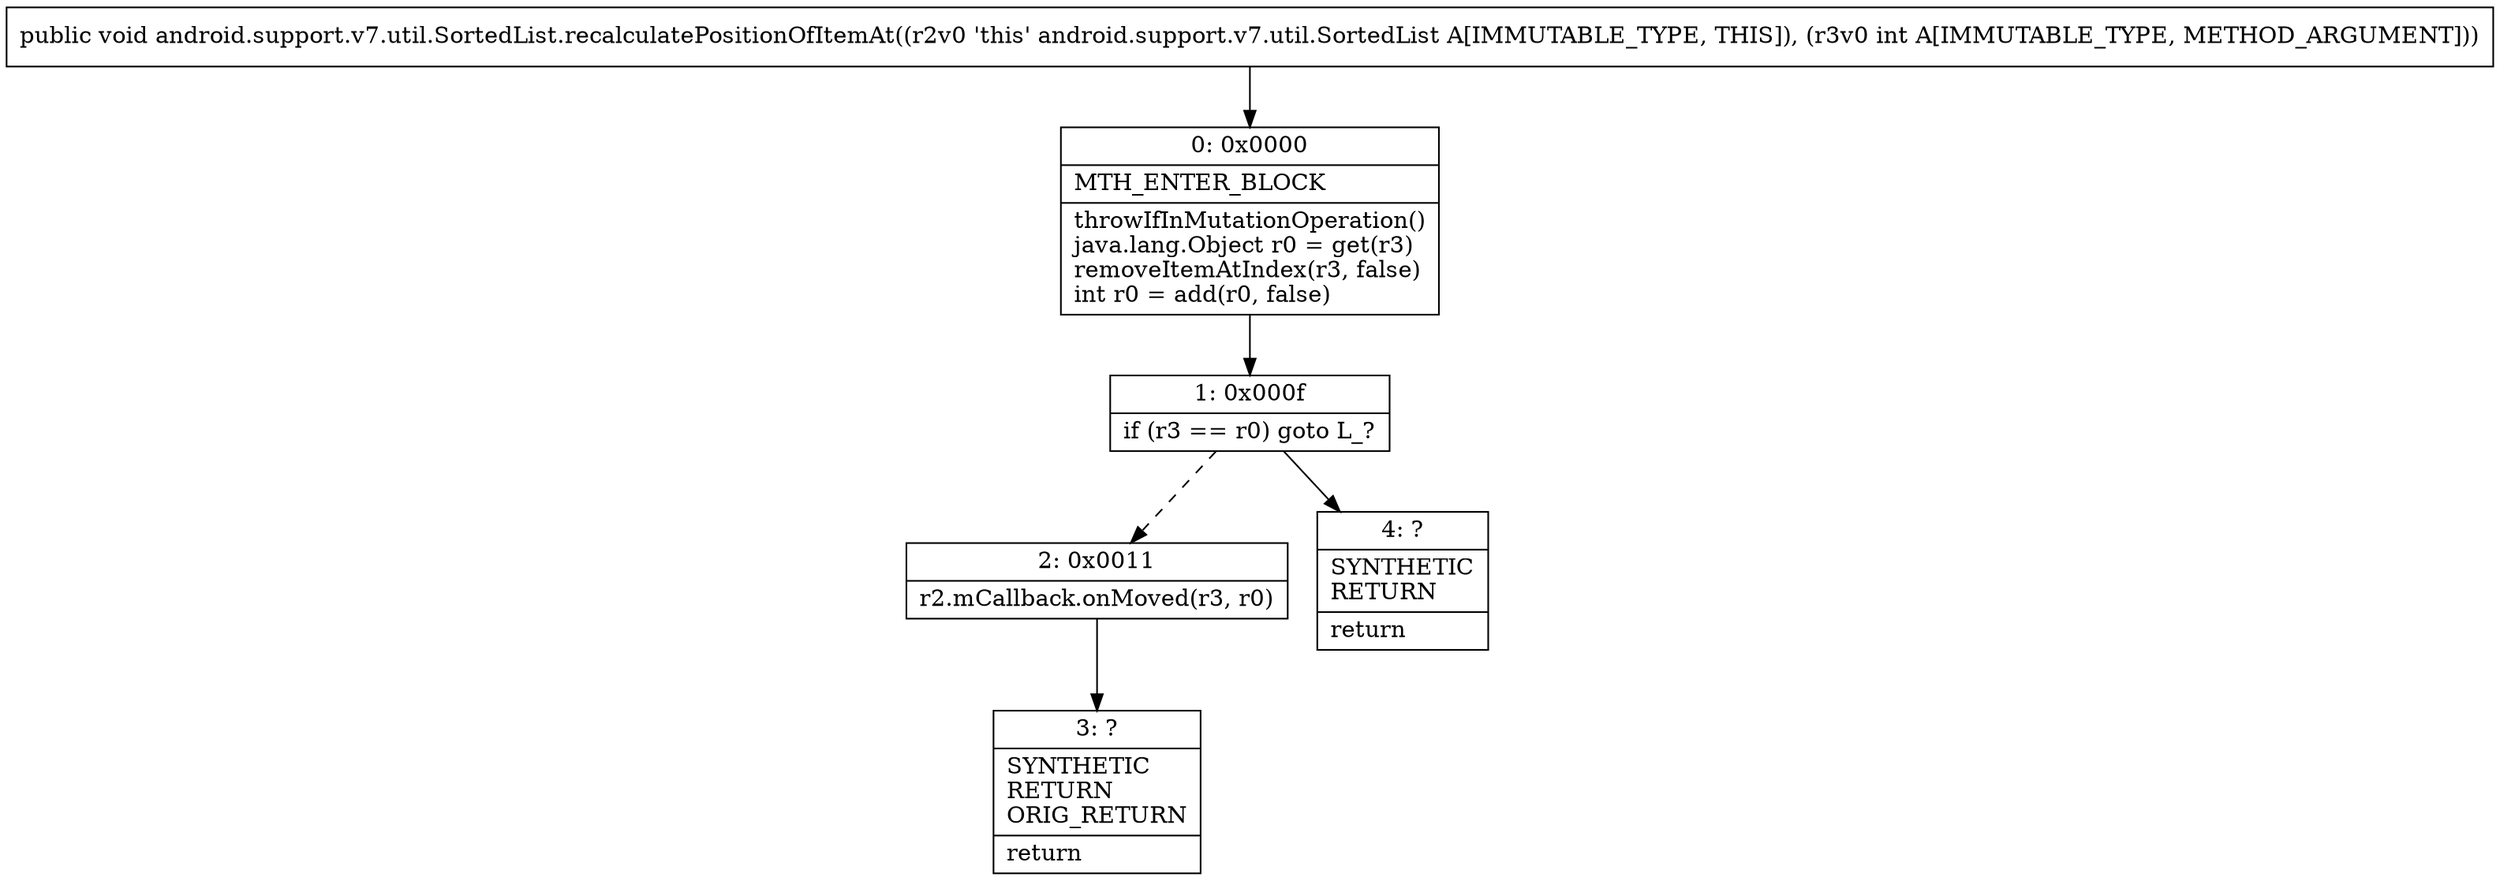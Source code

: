 digraph "CFG forandroid.support.v7.util.SortedList.recalculatePositionOfItemAt(I)V" {
Node_0 [shape=record,label="{0\:\ 0x0000|MTH_ENTER_BLOCK\l|throwIfInMutationOperation()\ljava.lang.Object r0 = get(r3)\lremoveItemAtIndex(r3, false)\lint r0 = add(r0, false)\l}"];
Node_1 [shape=record,label="{1\:\ 0x000f|if (r3 == r0) goto L_?\l}"];
Node_2 [shape=record,label="{2\:\ 0x0011|r2.mCallback.onMoved(r3, r0)\l}"];
Node_3 [shape=record,label="{3\:\ ?|SYNTHETIC\lRETURN\lORIG_RETURN\l|return\l}"];
Node_4 [shape=record,label="{4\:\ ?|SYNTHETIC\lRETURN\l|return\l}"];
MethodNode[shape=record,label="{public void android.support.v7.util.SortedList.recalculatePositionOfItemAt((r2v0 'this' android.support.v7.util.SortedList A[IMMUTABLE_TYPE, THIS]), (r3v0 int A[IMMUTABLE_TYPE, METHOD_ARGUMENT])) }"];
MethodNode -> Node_0;
Node_0 -> Node_1;
Node_1 -> Node_2[style=dashed];
Node_1 -> Node_4;
Node_2 -> Node_3;
}


